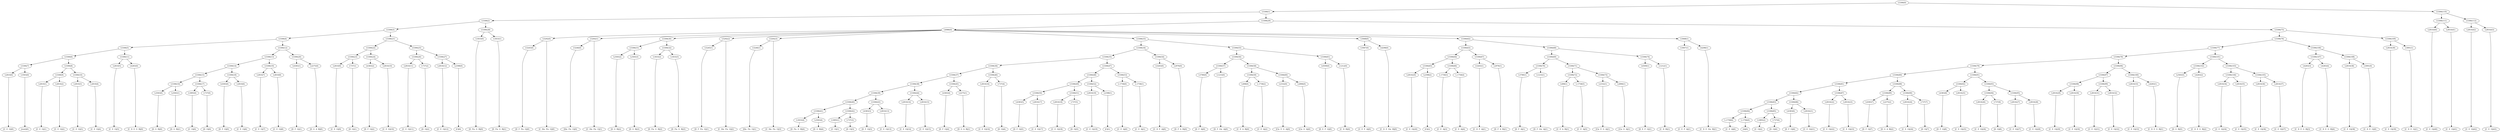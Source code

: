 digraph sample{
"L2810(0)"->"[C  E  G](0)"
"L3503(0)"->"[rest](0)"
"L5306(7)"->"L2810(0)"
"L5306(7)"->"L3503(0)"
"L2810(1)"->"[C  E  G](1)"
"L2810(2)"->"[C  E  G](2)"
"L5306(9)"->"L2810(1)"
"L5306(9)"->"L2810(2)"
"L2810(3)"->"[C  E  G](3)"
"L2810(4)"->"[C  E  G](4)"
"L5306(10)"->"L2810(3)"
"L5306(10)"->"L2810(4)"
"L5306(8)"->"L5306(9)"
"L5306(8)"->"L5306(10)"
"L5306(6)"->"L5306(7)"
"L5306(6)"->"L5306(8)"
"L2810(5)"->"[C  E  G](5)"
"L4283(0)"->"[C  D  E  G  B](0)"
"L5306(11)"->"L2810(5)"
"L5306(11)"->"L4283(0)"
"L5306(5)"->"L5306(6)"
"L5306(5)"->"L5306(11)"
"L2583(0)"->"[D  G  B](0)"
"L2583(1)"->"[D  G  B](1)"
"L5306(16)"->"L2583(0)"
"L5306(16)"->"L2583(1)"
"L1895(0)"->"[C  G](0)"
"L737(0)"->"[D  G](0)"
"L5306(17)"->"L1895(0)"
"L5306(17)"->"L737(0)"
"L5306(15)"->"L5306(16)"
"L5306(15)"->"L5306(17)"
"L4383(0)"->"[D  F  G](0)"
"L2810(6)"->"[C  E  G](6)"
"L5306(18)"->"L4383(0)"
"L5306(18)"->"L2810(6)"
"L5306(14)"->"L5306(15)"
"L5306(14)"->"L5306(18)"
"L2810(7)"->"[C  E  G](7)"
"L2810(8)"->"[C  E  G](8)"
"L5306(19)"->"L2810(7)"
"L5306(19)"->"L2810(8)"
"L5306(13)"->"L5306(14)"
"L5306(13)"->"L5306(19)"
"L4383(1)"->"[D  F  G](1)"
"L2275(0)"->"[D  G  A  B](0)"
"L5306(20)"->"L4383(1)"
"L5306(20)"->"L2275(0)"
"L5306(12)"->"L5306(13)"
"L5306(12)"->"L5306(20)"
"L5306(4)"->"L5306(5)"
"L5306(4)"->"L5306(12)"
"L2810(9)"->"[C  E  G](9)"
"L737(1)"->"[D  G](1)"
"L5306(23)"->"L2810(9)"
"L5306(23)"->"L737(1)"
"L4383(2)"->"[D  F  G](2)"
"L2810(10)"->"[C  E  G](10)"
"L5306(24)"->"L4383(2)"
"L5306(24)"->"L2810(10)"
"L5306(22)"->"L5306(23)"
"L5306(22)"->"L5306(24)"
"L2810(11)"->"[C  E  G](11)"
"L737(2)"->"[D  G](2)"
"L5306(26)"->"L2810(11)"
"L5306(26)"->"L737(2)"
"L2810(12)"->"[C  E  G](12)"
"L2398(0)"->"[C](0)"
"L5306(27)"->"L2810(12)"
"L5306(27)"->"L2398(0)"
"L5306(25)"->"L5306(26)"
"L5306(25)"->"L5306(27)"
"L5306(21)"->"L5306(22)"
"L5306(21)"->"L5306(25)"
"L5306(3)"->"L5306(4)"
"L5306(3)"->"L5306(21)"
"L1833(0)"->"[D  Fis  G  B](0)"
"L1833(1)"->"[D  Fis  G  B](1)"
"L5306(28)"->"L1833(0)"
"L5306(28)"->"L1833(1)"
"L5306(2)"->"L5306(3)"
"L5306(2)"->"L5306(28)"
"L5245(0)"->"[D  F  Fis  G](0)"
"L5292(0)"->"L5245(0)"
"L5292(0)"->"[C  Dis  Fis  G](0)"
"L5246(0)"->"[Dis  Fis  G](0)"
"L5292(1)"->"L5246(0)"
"L5292(1)"->"[C  Dis  Fis  G](1)"
"L2583(2)"->"[D  G  B](2)"
"L2583(3)"->"[D  G  B](3)"
"L5306(31)"->"L2583(2)"
"L5306(31)"->"L2583(3)"
"L1833(2)"->"[D  Fis  G  B](2)"
"L1833(3)"->"[D  Fis  G  B](3)"
"L5306(32)"->"L1833(2)"
"L5306(32)"->"L1833(3)"
"L5306(30)"->"L5306(31)"
"L5306(30)"->"L5306(32)"
"L5245(1)"->"[D  F  Fis  G](1)"
"L5292(2)"->"L5245(1)"
"L5292(2)"->"[C  Dis  Fis  G](2)"
"L5246(1)"->"[Dis  Fis  G](1)"
"L5292(3)"->"L5246(1)"
"L5292(3)"->"[C  Dis  Fis  G](3)"
"L1833(4)"->"[D  Fis  G  B](4)"
"L2583(4)"->"[D  G  B](4)"
"L5306(41)"->"L1833(4)"
"L5306(41)"->"L2583(4)"
"L1895(1)"->"[C  G](1)"
"L737(3)"->"[D  G](3)"
"L5306(42)"->"L1895(1)"
"L5306(42)"->"L737(3)"
"L5306(40)"->"L5306(41)"
"L5306(40)"->"L5306(42)"
"L4383(3)"->"[D  F  G](3)"
"L2810(13)"->"[C  E  G](13)"
"L5306(43)"->"L4383(3)"
"L5306(43)"->"L2810(13)"
"L5306(39)"->"L5306(40)"
"L5306(39)"->"L5306(43)"
"L2810(14)"->"[C  E  G](14)"
"L2810(15)"->"[C  E  G](15)"
"L5306(44)"->"L2810(14)"
"L5306(44)"->"L2810(15)"
"L5306(38)"->"L5306(39)"
"L5306(38)"->"L5306(44)"
"L4383(4)"->"[D  F  G](4)"
"L2275(1)"->"[D  G  A  B](1)"
"L5306(45)"->"L4383(4)"
"L5306(45)"->"L2275(1)"
"L5306(37)"->"L5306(38)"
"L5306(37)"->"L5306(45)"
"L2810(16)"->"[C  E  G](16)"
"L737(4)"->"[D  G](4)"
"L5306(46)"->"L2810(16)"
"L5306(46)"->"L737(4)"
"L5306(36)"->"L5306(37)"
"L5306(36)"->"L5306(46)"
"L4383(5)"->"[D  F  G](5)"
"L2810(17)"->"[C  E  G](17)"
"L5306(50)"->"L4383(5)"
"L5306(50)"->"L2810(17)"
"L2810(18)"->"[C  E  G](18)"
"L737(5)"->"[D  G](5)"
"L5306(51)"->"L2810(18)"
"L5306(51)"->"L737(5)"
"L5306(49)"->"L5306(50)"
"L5306(49)"->"L5306(51)"
"L2810(19)"->"[C  E  G](19)"
"L2398(1)"->"[C](1)"
"L5306(52)"->"L2810(19)"
"L5306(52)"->"L2398(1)"
"L5306(48)"->"L5306(49)"
"L5306(48)"->"L5306(52)"
"L-1758(0)"->"[C  E  A](0)"
"L-1758(1)"->"[C  E  A](1)"
"L5306(53)"->"L-1758(0)"
"L5306(53)"->"L-1758(1)"
"L5306(47)"->"L5306(48)"
"L5306(47)"->"L5306(53)"
"L5306(35)"->"L5306(36)"
"L5306(35)"->"L5306(47)"
"L5263(0)"->"[C  D  F  A](0)"
"L2976(0)"->"[D  F  A  B](0)"
"L5306(54)"->"L5263(0)"
"L5306(54)"->"L2976(0)"
"L5306(34)"->"L5306(35)"
"L5306(34)"->"L5306(54)"
"L3780(0)"->"[D  F  A](0)"
"L1233(0)"->"[D  F  Gis  A](0)"
"L5306(57)"->"L3780(0)"
"L5306(57)"->"L1233(0)"
"L498(0)"->"[C  E  A  B](0)"
"L-1758(2)"->"[C  E  A](2)"
"L5306(59)"->"L498(0)"
"L5306(59)"->"L-1758(2)"
"L2332(0)"->"[Cis  E  G  A](0)"
"L2896(0)"->"[Cis  G  A](0)"
"L5306(60)"->"L2332(0)"
"L5306(60)"->"L2896(0)"
"L5306(58)"->"L5306(59)"
"L5306(58)"->"L5306(60)"
"L5306(56)"->"L5306(57)"
"L5306(56)"->"L5306(58)"
"L4509(0)"->"[D  E  F  G](0)"
"L1212(0)"->"[C  D  B](0)"
"L5306(61)"->"L4509(0)"
"L5306(61)"->"L1212(0)"
"L5306(55)"->"L5306(56)"
"L5306(55)"->"L5306(61)"
"L5306(33)"->"L5306(34)"
"L5306(33)"->"L5306(55)"
"L5067(0)"->"[C  E  F  A](0)"
"L4298(0)"->"[C  D  E  Gis  B](0)"
"L5068(0)"->"L5067(0)"
"L5068(0)"->"L4298(0)"
"L2810(20)"->"[C  E  G](20)"
"L2398(2)"->"[C](2)"
"L5306(65)"->"L2810(20)"
"L5306(65)"->"L2398(2)"
"L-1758(3)"->"[C  E  A](3)"
"L-1758(4)"->"[C  E  A](4)"
"L5306(66)"->"L-1758(3)"
"L5306(66)"->"L-1758(4)"
"L5306(64)"->"L5306(65)"
"L5306(64)"->"L5306(66)"
"L5263(1)"->"[C  D  F  A](1)"
"L2976(1)"->"[D  F  A  B](1)"
"L5306(67)"->"L5263(1)"
"L5306(67)"->"L2976(1)"
"L5306(63)"->"L5306(64)"
"L5306(63)"->"L5306(67)"
"L3780(1)"->"[D  F  A](1)"
"L1233(1)"->"[D  F  Gis  A](1)"
"L5306(70)"->"L3780(1)"
"L5306(70)"->"L1233(1)"
"L498(1)"->"[C  E  A  B](1)"
"L-1758(5)"->"[C  E  A](5)"
"L5306(72)"->"L498(1)"
"L5306(72)"->"L-1758(5)"
"L2332(1)"->"[Cis  E  G  A](1)"
"L2896(1)"->"[Cis  G  A](1)"
"L5306(73)"->"L2332(1)"
"L5306(73)"->"L2896(1)"
"L5306(71)"->"L5306(72)"
"L5306(71)"->"L5306(73)"
"L5306(69)"->"L5306(70)"
"L5306(69)"->"L5306(71)"
"L4509(1)"->"[D  E  F  G](1)"
"L1212(1)"->"[C  D  B](1)"
"L5306(74)"->"L4509(1)"
"L5306(74)"->"L1212(1)"
"L5306(68)"->"L5306(69)"
"L5306(68)"->"L5306(74)"
"L5306(62)"->"L5306(63)"
"L5306(62)"->"L5306(68)"
"L5067(1)"->"[C  E  F  A](1)"
"L4298(1)"->"[C  D  E  Gis  B](1)"
"L5068(1)"->"L5067(1)"
"L5068(1)"->"L4298(1)"
"L4986(0)"->"L5292(0)"
"L4986(0)"->"L5292(1)"
"L4986(0)"->"L5306(30)"
"L4986(0)"->"L5292(2)"
"L4986(0)"->"L5292(3)"
"L4986(0)"->"L5306(33)"
"L4986(0)"->"L5068(0)"
"L4986(0)"->"L5306(62)"
"L4986(0)"->"L5068(1)"
"L-1758(6)"->"[C  E  A](6)"
"L-1794(0)"->"[A](0)"
"L5306(84)"->"L-1758(6)"
"L5306(84)"->"L-1794(0)"
"L1895(2)"->"[C  G](2)"
"L737(6)"->"[D  G](6)"
"L5306(85)"->"L1895(2)"
"L5306(85)"->"L737(6)"
"L5306(83)"->"L5306(84)"
"L5306(83)"->"L5306(85)"
"L4383(6)"->"[D  F  G](6)"
"L2810(21)"->"[C  E  G](21)"
"L5306(86)"->"L4383(6)"
"L5306(86)"->"L2810(21)"
"L5306(82)"->"L5306(83)"
"L5306(82)"->"L5306(86)"
"L2810(22)"->"[C  E  G](22)"
"L2810(23)"->"[C  E  G](23)"
"L5306(87)"->"L2810(22)"
"L5306(87)"->"L2810(23)"
"L5306(81)"->"L5306(82)"
"L5306(81)"->"L5306(87)"
"L4383(7)"->"[D  F  G](7)"
"L2275(2)"->"[D  G  A  B](2)"
"L5306(89)"->"L4383(7)"
"L5306(89)"->"L2275(2)"
"L2810(24)"->"[C  E  G](24)"
"L737(7)"->"[D  G](7)"
"L5306(90)"->"L2810(24)"
"L5306(90)"->"L737(7)"
"L5306(88)"->"L5306(89)"
"L5306(88)"->"L5306(90)"
"L5306(80)"->"L5306(81)"
"L5306(80)"->"L5306(88)"
"L4383(8)"->"[D  F  G](8)"
"L2810(25)"->"[C  E  G](25)"
"L5306(92)"->"L4383(8)"
"L5306(92)"->"L2810(25)"
"L2810(26)"->"[C  E  G](26)"
"L737(8)"->"[D  G](8)"
"L5306(94)"->"L2810(26)"
"L5306(94)"->"L737(8)"
"L2810(27)"->"[C  E  G](27)"
"L2810(28)"->"[C  E  G](28)"
"L5306(95)"->"L2810(27)"
"L5306(95)"->"L2810(28)"
"L5306(93)"->"L5306(94)"
"L5306(93)"->"L5306(95)"
"L5306(91)"->"L5306(92)"
"L5306(91)"->"L5306(93)"
"L5306(79)"->"L5306(80)"
"L5306(79)"->"L5306(91)"
"L2810(29)"->"[C  E  G](29)"
"L2810(30)"->"[C  E  G](30)"
"L5306(98)"->"L2810(29)"
"L5306(98)"->"L2810(30)"
"L2810(31)"->"[C  E  G](31)"
"L2810(32)"->"[C  E  G](32)"
"L5306(99)"->"L2810(31)"
"L5306(99)"->"L2810(32)"
"L5306(97)"->"L5306(98)"
"L5306(97)"->"L5306(99)"
"L2810(33)"->"[C  E  G](33)"
"L4283(1)"->"[C  D  E  G  B](1)"
"L5306(100)"->"L2810(33)"
"L5306(100)"->"L4283(1)"
"L5306(96)"->"L5306(97)"
"L5306(96)"->"L5306(100)"
"L5306(78)"->"L5306(79)"
"L5306(78)"->"L5306(96)"
"L2583(5)"->"[D  G  B](5)"
"L4283(2)"->"[C  D  E  G  B](2)"
"L5306(102)"->"L2583(5)"
"L5306(102)"->"L4283(2)"
"L2810(34)"->"[C  E  G](34)"
"L2810(35)"->"[C  E  G](35)"
"L5306(104)"->"L2810(34)"
"L5306(104)"->"L2810(35)"
"L2810(36)"->"[C  E  G](36)"
"L2810(37)"->"[C  E  G](37)"
"L5306(105)"->"L2810(36)"
"L5306(105)"->"L2810(37)"
"L5306(103)"->"L5306(104)"
"L5306(103)"->"L5306(105)"
"L5306(101)"->"L5306(102)"
"L5306(101)"->"L5306(103)"
"L5306(77)"->"L5306(78)"
"L5306(77)"->"L5306(101)"
"L4283(3)"->"[C  D  E  G  B](3)"
"L4283(4)"->"[C  D  E  G  B](4)"
"L5306(107)"->"L4283(3)"
"L5306(107)"->"L4283(4)"
"L2810(38)"->"[C  E  G](38)"
"L3091(0)"->"[C  D  E  G](0)"
"L5306(108)"->"L2810(38)"
"L5306(108)"->"L3091(0)"
"L5306(106)"->"L5306(107)"
"L5306(106)"->"L5306(108)"
"L5306(76)"->"L5306(77)"
"L5306(76)"->"L5306(106)"
"L2810(39)"->"[C  E  G](39)"
"L3091(1)"->"[C  D  E  G](1)"
"L5306(109)"->"L2810(39)"
"L5306(109)"->"L3091(1)"
"L5306(75)"->"L5306(76)"
"L5306(75)"->"L5306(109)"
"L5306(29)"->"L4986(0)"
"L5306(29)"->"L5306(75)"
"L5306(1)"->"L5306(2)"
"L5306(1)"->"L5306(29)"
"L2810(40)"->"[C  E  G](40)"
"L2810(41)"->"[C  E  G](41)"
"L5306(111)"->"L2810(40)"
"L5306(111)"->"L2810(41)"
"L2810(42)"->"[C  E  G](42)"
"L2810(43)"->"[C  E  G](43)"
"L5306(112)"->"L2810(42)"
"L5306(112)"->"L2810(43)"
"L5306(110)"->"L5306(111)"
"L5306(110)"->"L5306(112)"
"L5306(0)"->"L5306(1)"
"L5306(0)"->"L5306(110)"
{rank = min; "L5306(0)"}
{rank = same; "L5306(1)"; "L5306(110)";}
{rank = same; "L5306(2)"; "L5306(29)"; "L5306(111)"; "L5306(112)";}
{rank = same; "L5306(3)"; "L5306(28)"; "L4986(0)"; "L5306(75)"; "L2810(40)"; "L2810(41)"; "L2810(42)"; "L2810(43)";}
{rank = same; "L5306(4)"; "L5306(21)"; "L1833(0)"; "L1833(1)"; "L5292(0)"; "L5292(1)"; "L5306(30)"; "L5292(2)"; "L5292(3)"; "L5306(33)"; "L5068(0)"; "L5306(62)"; "L5068(1)"; "L5306(76)"; "L5306(109)";}
{rank = same; "L5306(5)"; "L5306(12)"; "L5306(22)"; "L5306(25)"; "L5245(0)"; "L5246(0)"; "L5306(31)"; "L5306(32)"; "L5245(1)"; "L5246(1)"; "L5306(34)"; "L5306(55)"; "L5067(0)"; "L4298(0)"; "L5306(63)"; "L5306(68)"; "L5067(1)"; "L4298(1)"; "L5306(77)"; "L5306(106)"; "L2810(39)"; "L3091(1)";}
{rank = same; "L5306(6)"; "L5306(11)"; "L5306(13)"; "L5306(20)"; "L5306(23)"; "L5306(24)"; "L5306(26)"; "L5306(27)"; "L2583(2)"; "L2583(3)"; "L1833(2)"; "L1833(3)"; "L5306(35)"; "L5306(54)"; "L5306(56)"; "L5306(61)"; "L5306(64)"; "L5306(67)"; "L5306(69)"; "L5306(74)"; "L5306(78)"; "L5306(101)"; "L5306(107)"; "L5306(108)";}
{rank = same; "L5306(7)"; "L5306(8)"; "L2810(5)"; "L4283(0)"; "L5306(14)"; "L5306(19)"; "L4383(1)"; "L2275(0)"; "L2810(9)"; "L737(1)"; "L4383(2)"; "L2810(10)"; "L2810(11)"; "L737(2)"; "L2810(12)"; "L2398(0)"; "L5306(36)"; "L5306(47)"; "L5263(0)"; "L2976(0)"; "L5306(57)"; "L5306(58)"; "L4509(0)"; "L1212(0)"; "L5306(65)"; "L5306(66)"; "L5263(1)"; "L2976(1)"; "L5306(70)"; "L5306(71)"; "L4509(1)"; "L1212(1)"; "L5306(79)"; "L5306(96)"; "L5306(102)"; "L5306(103)"; "L4283(3)"; "L4283(4)"; "L2810(38)"; "L3091(0)";}
{rank = same; "L2810(0)"; "L3503(0)"; "L5306(9)"; "L5306(10)"; "L5306(15)"; "L5306(18)"; "L2810(7)"; "L2810(8)"; "L5306(37)"; "L5306(46)"; "L5306(48)"; "L5306(53)"; "L3780(0)"; "L1233(0)"; "L5306(59)"; "L5306(60)"; "L2810(20)"; "L2398(2)"; "L-1758(3)"; "L-1758(4)"; "L3780(1)"; "L1233(1)"; "L5306(72)"; "L5306(73)"; "L5306(80)"; "L5306(91)"; "L5306(97)"; "L5306(100)"; "L2583(5)"; "L4283(2)"; "L5306(104)"; "L5306(105)";}
{rank = same; "L2810(1)"; "L2810(2)"; "L2810(3)"; "L2810(4)"; "L5306(16)"; "L5306(17)"; "L4383(0)"; "L2810(6)"; "L5306(38)"; "L5306(45)"; "L2810(16)"; "L737(4)"; "L5306(49)"; "L5306(52)"; "L-1758(0)"; "L-1758(1)"; "L498(0)"; "L-1758(2)"; "L2332(0)"; "L2896(0)"; "L498(1)"; "L-1758(5)"; "L2332(1)"; "L2896(1)"; "L5306(81)"; "L5306(88)"; "L5306(92)"; "L5306(93)"; "L5306(98)"; "L5306(99)"; "L2810(33)"; "L4283(1)"; "L2810(34)"; "L2810(35)"; "L2810(36)"; "L2810(37)";}
{rank = same; "L2583(0)"; "L2583(1)"; "L1895(0)"; "L737(0)"; "L5306(39)"; "L5306(44)"; "L4383(4)"; "L2275(1)"; "L5306(50)"; "L5306(51)"; "L2810(19)"; "L2398(1)"; "L5306(82)"; "L5306(87)"; "L5306(89)"; "L5306(90)"; "L4383(8)"; "L2810(25)"; "L5306(94)"; "L5306(95)"; "L2810(29)"; "L2810(30)"; "L2810(31)"; "L2810(32)";}
{rank = same; "L5306(40)"; "L5306(43)"; "L2810(14)"; "L2810(15)"; "L4383(5)"; "L2810(17)"; "L2810(18)"; "L737(5)"; "L5306(83)"; "L5306(86)"; "L2810(22)"; "L2810(23)"; "L4383(7)"; "L2275(2)"; "L2810(24)"; "L737(7)"; "L2810(26)"; "L737(8)"; "L2810(27)"; "L2810(28)";}
{rank = same; "L5306(41)"; "L5306(42)"; "L4383(3)"; "L2810(13)"; "L5306(84)"; "L5306(85)"; "L4383(6)"; "L2810(21)";}
{rank = same; "L1833(4)"; "L2583(4)"; "L1895(1)"; "L737(3)"; "L-1758(6)"; "L-1794(0)"; "L1895(2)"; "L737(6)";}
{rank = max; "[A](0)"; "[C  D  B](0)"; "[C  D  B](1)"; "[C  D  E  G  B](0)"; "[C  D  E  G  B](1)"; "[C  D  E  G  B](2)"; "[C  D  E  G  B](3)"; "[C  D  E  G  B](4)"; "[C  D  E  G](0)"; "[C  D  E  G](1)"; "[C  D  E  Gis  B](0)"; "[C  D  E  Gis  B](1)"; "[C  D  F  A](0)"; "[C  D  F  A](1)"; "[C  Dis  Fis  G](0)"; "[C  Dis  Fis  G](1)"; "[C  Dis  Fis  G](2)"; "[C  Dis  Fis  G](3)"; "[C  E  A  B](0)"; "[C  E  A  B](1)"; "[C  E  A](0)"; "[C  E  A](1)"; "[C  E  A](2)"; "[C  E  A](3)"; "[C  E  A](4)"; "[C  E  A](5)"; "[C  E  A](6)"; "[C  E  F  A](0)"; "[C  E  F  A](1)"; "[C  E  G](0)"; "[C  E  G](1)"; "[C  E  G](10)"; "[C  E  G](11)"; "[C  E  G](12)"; "[C  E  G](13)"; "[C  E  G](14)"; "[C  E  G](15)"; "[C  E  G](16)"; "[C  E  G](17)"; "[C  E  G](18)"; "[C  E  G](19)"; "[C  E  G](2)"; "[C  E  G](20)"; "[C  E  G](21)"; "[C  E  G](22)"; "[C  E  G](23)"; "[C  E  G](24)"; "[C  E  G](25)"; "[C  E  G](26)"; "[C  E  G](27)"; "[C  E  G](28)"; "[C  E  G](29)"; "[C  E  G](3)"; "[C  E  G](30)"; "[C  E  G](31)"; "[C  E  G](32)"; "[C  E  G](33)"; "[C  E  G](34)"; "[C  E  G](35)"; "[C  E  G](36)"; "[C  E  G](37)"; "[C  E  G](38)"; "[C  E  G](39)"; "[C  E  G](4)"; "[C  E  G](40)"; "[C  E  G](41)"; "[C  E  G](42)"; "[C  E  G](43)"; "[C  E  G](5)"; "[C  E  G](6)"; "[C  E  G](7)"; "[C  E  G](8)"; "[C  E  G](9)"; "[C  G](0)"; "[C  G](1)"; "[C  G](2)"; "[C](0)"; "[C](1)"; "[C](2)"; "[Cis  E  G  A](0)"; "[Cis  E  G  A](1)"; "[Cis  G  A](0)"; "[Cis  G  A](1)"; "[D  E  F  G](0)"; "[D  E  F  G](1)"; "[D  F  A  B](0)"; "[D  F  A  B](1)"; "[D  F  A](0)"; "[D  F  A](1)"; "[D  F  Fis  G](0)"; "[D  F  Fis  G](1)"; "[D  F  G](0)"; "[D  F  G](1)"; "[D  F  G](2)"; "[D  F  G](3)"; "[D  F  G](4)"; "[D  F  G](5)"; "[D  F  G](6)"; "[D  F  G](7)"; "[D  F  G](8)"; "[D  F  Gis  A](0)"; "[D  F  Gis  A](1)"; "[D  Fis  G  B](0)"; "[D  Fis  G  B](1)"; "[D  Fis  G  B](2)"; "[D  Fis  G  B](3)"; "[D  Fis  G  B](4)"; "[D  G  A  B](0)"; "[D  G  A  B](1)"; "[D  G  A  B](2)"; "[D  G  B](0)"; "[D  G  B](1)"; "[D  G  B](2)"; "[D  G  B](3)"; "[D  G  B](4)"; "[D  G  B](5)"; "[D  G](0)"; "[D  G](1)"; "[D  G](2)"; "[D  G](3)"; "[D  G](4)"; "[D  G](5)"; "[D  G](6)"; "[D  G](7)"; "[D  G](8)"; "[Dis  Fis  G](0)"; "[Dis  Fis  G](1)"; "[rest](0)";}
}